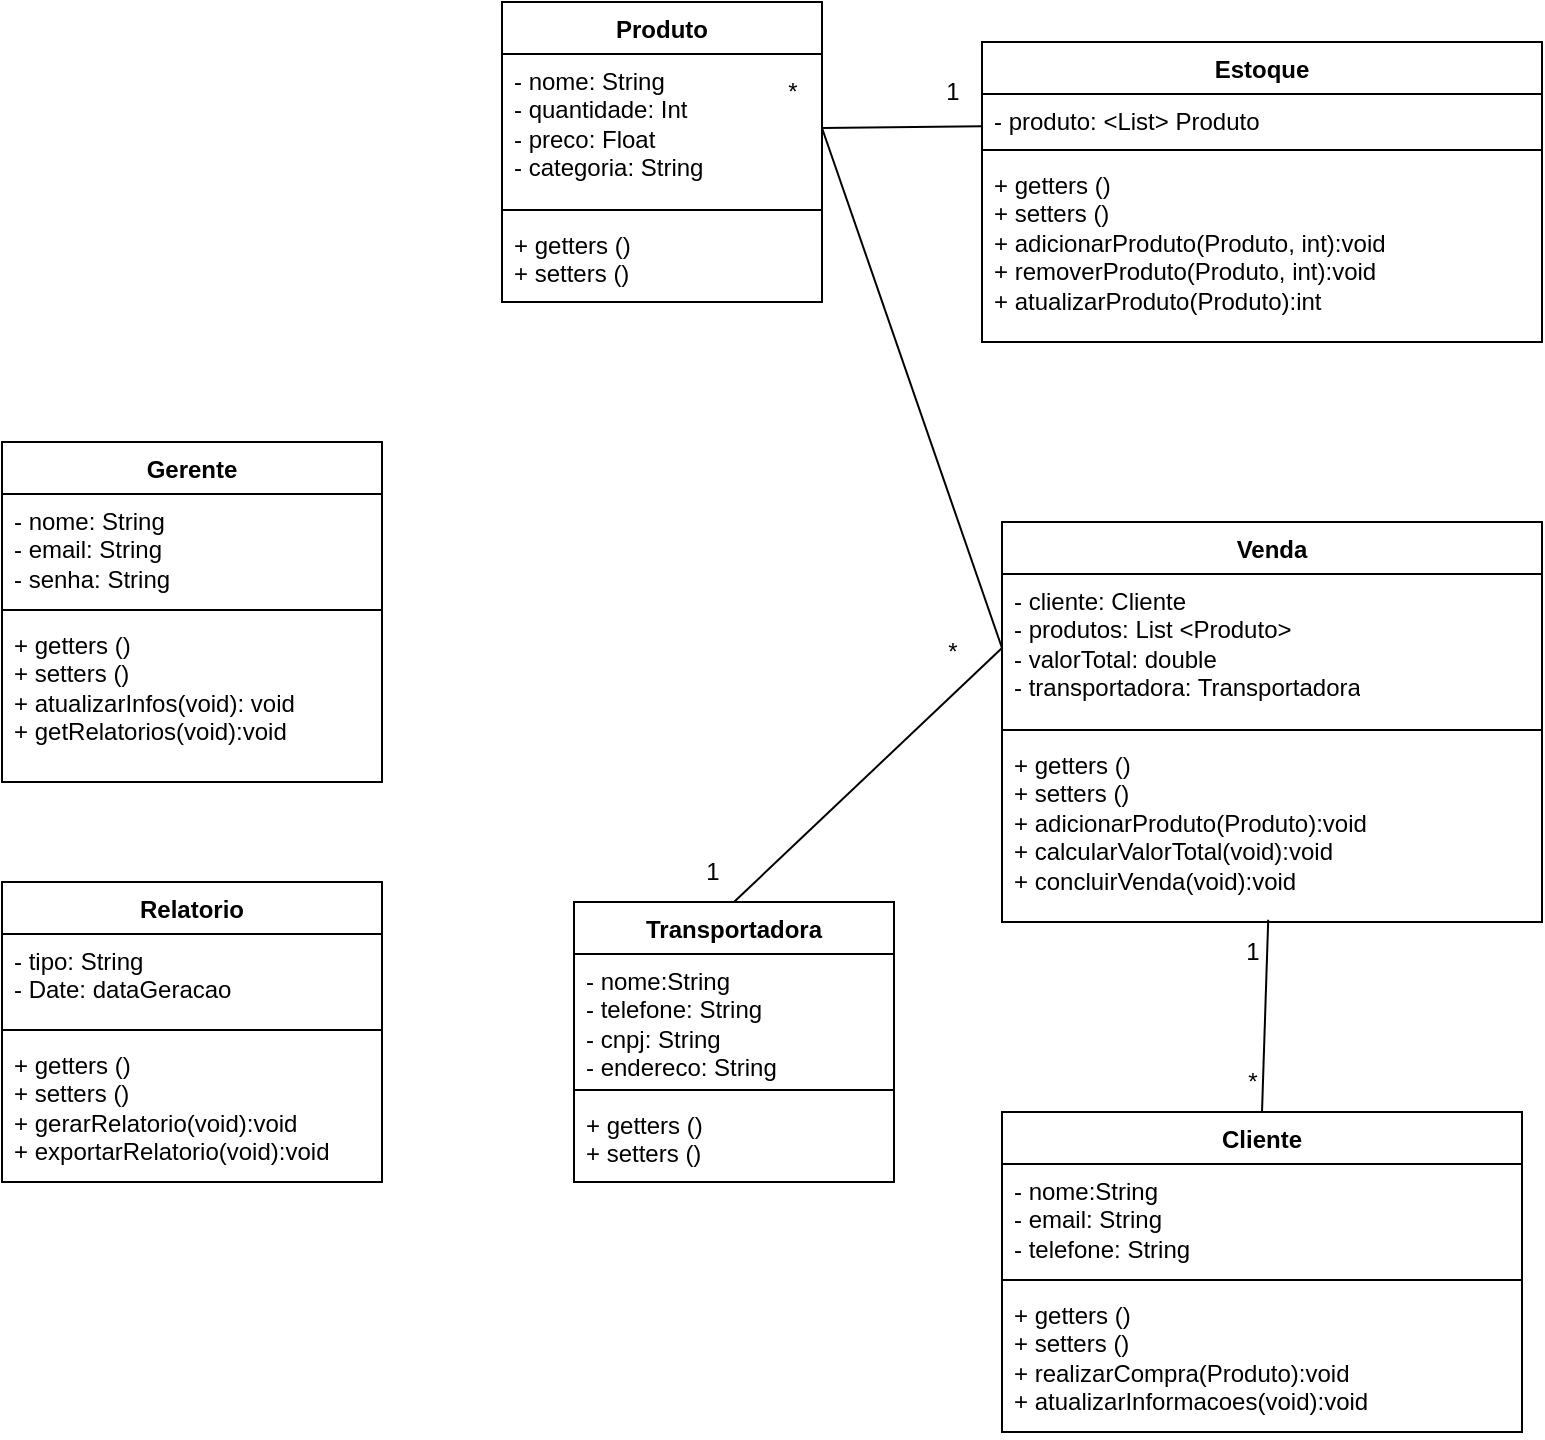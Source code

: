 <mxfile version="22.0.3" type="github">
  <diagram id="C5RBs43oDa-KdzZeNtuy" name="Page-1">
    <mxGraphModel dx="1634" dy="716" grid="1" gridSize="10" guides="1" tooltips="1" connect="1" arrows="1" fold="1" page="1" pageScale="1" pageWidth="827" pageHeight="1169" math="0" shadow="0">
      <root>
        <mxCell id="WIyWlLk6GJQsqaUBKTNV-0" />
        <mxCell id="WIyWlLk6GJQsqaUBKTNV-1" parent="WIyWlLk6GJQsqaUBKTNV-0" />
        <mxCell id="cpkmOehmuOlewmSr3O2M-26" value="&lt;div&gt;Estoque&lt;/div&gt;" style="swimlane;fontStyle=1;align=center;verticalAlign=top;childLayout=stackLayout;horizontal=1;startSize=26;horizontalStack=0;resizeParent=1;resizeParentMax=0;resizeLast=0;collapsible=1;marginBottom=0;whiteSpace=wrap;html=1;" parent="WIyWlLk6GJQsqaUBKTNV-1" vertex="1">
          <mxGeometry x="460" y="50" width="280" height="150" as="geometry" />
        </mxCell>
        <mxCell id="cpkmOehmuOlewmSr3O2M-27" value="- produto: &amp;lt;List&amp;gt; Produto " style="text;strokeColor=none;fillColor=none;align=left;verticalAlign=top;spacingLeft=4;spacingRight=4;overflow=hidden;rotatable=0;points=[[0,0.5],[1,0.5]];portConstraint=eastwest;whiteSpace=wrap;html=1;" parent="cpkmOehmuOlewmSr3O2M-26" vertex="1">
          <mxGeometry y="26" width="280" height="24" as="geometry" />
        </mxCell>
        <mxCell id="cpkmOehmuOlewmSr3O2M-28" value="" style="line;strokeWidth=1;fillColor=none;align=left;verticalAlign=middle;spacingTop=-1;spacingLeft=3;spacingRight=3;rotatable=0;labelPosition=right;points=[];portConstraint=eastwest;strokeColor=inherit;" parent="cpkmOehmuOlewmSr3O2M-26" vertex="1">
          <mxGeometry y="50" width="280" height="8" as="geometry" />
        </mxCell>
        <mxCell id="cpkmOehmuOlewmSr3O2M-29" value="&lt;div&gt;+ getters ()&lt;/div&gt;+ setters ()&lt;div&gt;+ adicionarProduto(Produto, int):void&lt;/div&gt;&lt;div&gt;+ removerProduto(Produto, int):void&lt;/div&gt;&lt;div&gt;+ atualizarProduto(Produto):int&lt;br&gt;&lt;/div&gt;" style="text;strokeColor=none;fillColor=none;align=left;verticalAlign=top;spacingLeft=4;spacingRight=4;overflow=hidden;rotatable=0;points=[[0,0.5],[1,0.5]];portConstraint=eastwest;whiteSpace=wrap;html=1;" parent="cpkmOehmuOlewmSr3O2M-26" vertex="1">
          <mxGeometry y="58" width="280" height="92" as="geometry" />
        </mxCell>
        <mxCell id="cpkmOehmuOlewmSr3O2M-34" value="&lt;div&gt;Transportadora&lt;/div&gt;" style="swimlane;fontStyle=1;align=center;verticalAlign=top;childLayout=stackLayout;horizontal=1;startSize=26;horizontalStack=0;resizeParent=1;resizeParentMax=0;resizeLast=0;collapsible=1;marginBottom=0;whiteSpace=wrap;html=1;" parent="WIyWlLk6GJQsqaUBKTNV-1" vertex="1">
          <mxGeometry x="256" y="480" width="160" height="140" as="geometry" />
        </mxCell>
        <mxCell id="cpkmOehmuOlewmSr3O2M-35" value="&lt;div&gt;- nome:String&lt;/div&gt;&lt;div&gt;- telefone: String&lt;/div&gt;&lt;div&gt;- cnpj: String&lt;/div&gt;&lt;div&gt;- endereco: String&lt;/div&gt;" style="text;strokeColor=none;fillColor=none;align=left;verticalAlign=top;spacingLeft=4;spacingRight=4;overflow=hidden;rotatable=0;points=[[0,0.5],[1,0.5]];portConstraint=eastwest;whiteSpace=wrap;html=1;" parent="cpkmOehmuOlewmSr3O2M-34" vertex="1">
          <mxGeometry y="26" width="160" height="64" as="geometry" />
        </mxCell>
        <mxCell id="cpkmOehmuOlewmSr3O2M-36" value="" style="line;strokeWidth=1;fillColor=none;align=left;verticalAlign=middle;spacingTop=-1;spacingLeft=3;spacingRight=3;rotatable=0;labelPosition=right;points=[];portConstraint=eastwest;strokeColor=inherit;" parent="cpkmOehmuOlewmSr3O2M-34" vertex="1">
          <mxGeometry y="90" width="160" height="8" as="geometry" />
        </mxCell>
        <mxCell id="cpkmOehmuOlewmSr3O2M-37" value="&lt;div&gt;+ getters ()&lt;/div&gt;+ setters ()" style="text;strokeColor=none;fillColor=none;align=left;verticalAlign=top;spacingLeft=4;spacingRight=4;overflow=hidden;rotatable=0;points=[[0,0.5],[1,0.5]];portConstraint=eastwest;whiteSpace=wrap;html=1;" parent="cpkmOehmuOlewmSr3O2M-34" vertex="1">
          <mxGeometry y="98" width="160" height="42" as="geometry" />
        </mxCell>
        <mxCell id="cpkmOehmuOlewmSr3O2M-38" value="&lt;div&gt;Cliente&lt;/div&gt;&lt;div&gt;&lt;br&gt;&lt;/div&gt;" style="swimlane;fontStyle=1;align=center;verticalAlign=top;childLayout=stackLayout;horizontal=1;startSize=26;horizontalStack=0;resizeParent=1;resizeParentMax=0;resizeLast=0;collapsible=1;marginBottom=0;whiteSpace=wrap;html=1;" parent="WIyWlLk6GJQsqaUBKTNV-1" vertex="1">
          <mxGeometry x="470" y="585" width="260" height="160" as="geometry" />
        </mxCell>
        <mxCell id="cpkmOehmuOlewmSr3O2M-39" value="&lt;div&gt;- nome:String&lt;/div&gt;&lt;div&gt;- email: String&lt;/div&gt;&lt;div&gt;- telefone: String&lt;br&gt;&lt;/div&gt;" style="text;strokeColor=none;fillColor=none;align=left;verticalAlign=top;spacingLeft=4;spacingRight=4;overflow=hidden;rotatable=0;points=[[0,0.5],[1,0.5]];portConstraint=eastwest;whiteSpace=wrap;html=1;" parent="cpkmOehmuOlewmSr3O2M-38" vertex="1">
          <mxGeometry y="26" width="260" height="54" as="geometry" />
        </mxCell>
        <mxCell id="cpkmOehmuOlewmSr3O2M-40" value="" style="line;strokeWidth=1;fillColor=none;align=left;verticalAlign=middle;spacingTop=-1;spacingLeft=3;spacingRight=3;rotatable=0;labelPosition=right;points=[];portConstraint=eastwest;strokeColor=inherit;" parent="cpkmOehmuOlewmSr3O2M-38" vertex="1">
          <mxGeometry y="80" width="260" height="8" as="geometry" />
        </mxCell>
        <mxCell id="cpkmOehmuOlewmSr3O2M-41" value="&lt;div&gt;+ getters ()&lt;/div&gt;&lt;div&gt;+ setters ()&lt;br&gt;&lt;/div&gt;&lt;div&gt;+ realizarCompra(Produto):void&lt;/div&gt;&lt;div&gt;+ atualizarInformacoes(void):void&lt;br&gt;&lt;/div&gt;" style="text;strokeColor=none;fillColor=none;align=left;verticalAlign=top;spacingLeft=4;spacingRight=4;overflow=hidden;rotatable=0;points=[[0,0.5],[1,0.5]];portConstraint=eastwest;whiteSpace=wrap;html=1;" parent="cpkmOehmuOlewmSr3O2M-38" vertex="1">
          <mxGeometry y="88" width="260" height="72" as="geometry" />
        </mxCell>
        <mxCell id="cpkmOehmuOlewmSr3O2M-42" value="&lt;div&gt;Relatorio&lt;/div&gt;&lt;div&gt;&lt;br&gt;&lt;/div&gt;" style="swimlane;fontStyle=1;align=center;verticalAlign=top;childLayout=stackLayout;horizontal=1;startSize=26;horizontalStack=0;resizeParent=1;resizeParentMax=0;resizeLast=0;collapsible=1;marginBottom=0;whiteSpace=wrap;html=1;" parent="WIyWlLk6GJQsqaUBKTNV-1" vertex="1">
          <mxGeometry x="-30" y="470" width="190" height="150" as="geometry" />
        </mxCell>
        <mxCell id="cpkmOehmuOlewmSr3O2M-43" value="&lt;div&gt;- tipo: String&lt;/div&gt;&lt;div&gt;- Date: dataGeracao&lt;/div&gt;" style="text;strokeColor=none;fillColor=none;align=left;verticalAlign=top;spacingLeft=4;spacingRight=4;overflow=hidden;rotatable=0;points=[[0,0.5],[1,0.5]];portConstraint=eastwest;whiteSpace=wrap;html=1;" parent="cpkmOehmuOlewmSr3O2M-42" vertex="1">
          <mxGeometry y="26" width="190" height="44" as="geometry" />
        </mxCell>
        <mxCell id="cpkmOehmuOlewmSr3O2M-44" value="" style="line;strokeWidth=1;fillColor=none;align=left;verticalAlign=middle;spacingTop=-1;spacingLeft=3;spacingRight=3;rotatable=0;labelPosition=right;points=[];portConstraint=eastwest;strokeColor=inherit;" parent="cpkmOehmuOlewmSr3O2M-42" vertex="1">
          <mxGeometry y="70" width="190" height="8" as="geometry" />
        </mxCell>
        <mxCell id="cpkmOehmuOlewmSr3O2M-45" value="&lt;div&gt;&lt;div&gt;+ getters ()&lt;/div&gt;+ setters ()&lt;/div&gt;&lt;div&gt;+ gerarRelatorio(void):void&lt;/div&gt;&lt;div&gt;+ exportarRelatorio(void):void&lt;br&gt;&lt;/div&gt;" style="text;strokeColor=none;fillColor=none;align=left;verticalAlign=top;spacingLeft=4;spacingRight=4;overflow=hidden;rotatable=0;points=[[0,0.5],[1,0.5]];portConstraint=eastwest;whiteSpace=wrap;html=1;" parent="cpkmOehmuOlewmSr3O2M-42" vertex="1">
          <mxGeometry y="78" width="190" height="72" as="geometry" />
        </mxCell>
        <mxCell id="cpkmOehmuOlewmSr3O2M-46" value="&lt;div&gt;Venda&lt;/div&gt;" style="swimlane;fontStyle=1;align=center;verticalAlign=top;childLayout=stackLayout;horizontal=1;startSize=26;horizontalStack=0;resizeParent=1;resizeParentMax=0;resizeLast=0;collapsible=1;marginBottom=0;whiteSpace=wrap;html=1;" parent="WIyWlLk6GJQsqaUBKTNV-1" vertex="1">
          <mxGeometry x="470" y="290" width="270" height="200" as="geometry" />
        </mxCell>
        <mxCell id="cpkmOehmuOlewmSr3O2M-47" value="&lt;div&gt;- cliente: Cliente&lt;br&gt;&lt;/div&gt;&lt;div&gt;- produtos: List &amp;lt;Produto&amp;gt; &lt;/div&gt;&lt;div&gt;- valorTotal: double&lt;br&gt;&lt;/div&gt;&lt;div&gt;- transportadora: Transportadora&lt;/div&gt;&lt;div&gt;&lt;br&gt;&lt;/div&gt;" style="text;strokeColor=none;fillColor=none;align=left;verticalAlign=top;spacingLeft=4;spacingRight=4;overflow=hidden;rotatable=0;points=[[0,0.5],[1,0.5]];portConstraint=eastwest;whiteSpace=wrap;html=1;" parent="cpkmOehmuOlewmSr3O2M-46" vertex="1">
          <mxGeometry y="26" width="270" height="74" as="geometry" />
        </mxCell>
        <mxCell id="cpkmOehmuOlewmSr3O2M-48" value="" style="line;strokeWidth=1;fillColor=none;align=left;verticalAlign=middle;spacingTop=-1;spacingLeft=3;spacingRight=3;rotatable=0;labelPosition=right;points=[];portConstraint=eastwest;strokeColor=inherit;" parent="cpkmOehmuOlewmSr3O2M-46" vertex="1">
          <mxGeometry y="100" width="270" height="8" as="geometry" />
        </mxCell>
        <mxCell id="cpkmOehmuOlewmSr3O2M-49" value="&lt;div&gt;+ getters ()&lt;/div&gt;&lt;div&gt;+ setters ()&lt;/div&gt;&lt;div&gt;+ adicionarProduto(Produto):void&lt;/div&gt;&lt;div&gt;+ calcularValorTotal(void):void&lt;/div&gt;&lt;div&gt;+ concluirVenda(void):void&lt;br&gt;&lt;/div&gt;" style="text;strokeColor=none;fillColor=none;align=left;verticalAlign=top;spacingLeft=4;spacingRight=4;overflow=hidden;rotatable=0;points=[[0,0.5],[1,0.5]];portConstraint=eastwest;whiteSpace=wrap;html=1;" parent="cpkmOehmuOlewmSr3O2M-46" vertex="1">
          <mxGeometry y="108" width="270" height="92" as="geometry" />
        </mxCell>
        <mxCell id="cpkmOehmuOlewmSr3O2M-56" value="&lt;div&gt;Gerente&lt;/div&gt;" style="swimlane;fontStyle=1;align=center;verticalAlign=top;childLayout=stackLayout;horizontal=1;startSize=26;horizontalStack=0;resizeParent=1;resizeParentMax=0;resizeLast=0;collapsible=1;marginBottom=0;whiteSpace=wrap;html=1;" parent="WIyWlLk6GJQsqaUBKTNV-1" vertex="1">
          <mxGeometry x="-30" y="250" width="190" height="170" as="geometry" />
        </mxCell>
        <mxCell id="cpkmOehmuOlewmSr3O2M-57" value="&lt;div&gt;- nome: String&lt;/div&gt;&lt;div&gt;- email: String&lt;/div&gt;&lt;div&gt;- senha: String&lt;br&gt;&lt;/div&gt;" style="text;strokeColor=none;fillColor=none;align=left;verticalAlign=top;spacingLeft=4;spacingRight=4;overflow=hidden;rotatable=0;points=[[0,0.5],[1,0.5]];portConstraint=eastwest;whiteSpace=wrap;html=1;" parent="cpkmOehmuOlewmSr3O2M-56" vertex="1">
          <mxGeometry y="26" width="190" height="54" as="geometry" />
        </mxCell>
        <mxCell id="cpkmOehmuOlewmSr3O2M-58" value="" style="line;strokeWidth=1;fillColor=none;align=left;verticalAlign=middle;spacingTop=-1;spacingLeft=3;spacingRight=3;rotatable=0;labelPosition=right;points=[];portConstraint=eastwest;strokeColor=inherit;" parent="cpkmOehmuOlewmSr3O2M-56" vertex="1">
          <mxGeometry y="80" width="190" height="8" as="geometry" />
        </mxCell>
        <mxCell id="cpkmOehmuOlewmSr3O2M-59" value="&lt;div&gt;+ getters ()&lt;/div&gt;&lt;div&gt;+ setters ()&lt;/div&gt;&lt;div&gt;+ atualizarInfos(void): void&lt;/div&gt;&lt;div&gt;+ getRelatorios(void):void&lt;/div&gt;&lt;div&gt;&lt;br&gt;&lt;/div&gt;" style="text;strokeColor=none;fillColor=none;align=left;verticalAlign=top;spacingLeft=4;spacingRight=4;overflow=hidden;rotatable=0;points=[[0,0.5],[1,0.5]];portConstraint=eastwest;whiteSpace=wrap;html=1;" parent="cpkmOehmuOlewmSr3O2M-56" vertex="1">
          <mxGeometry y="88" width="190" height="82" as="geometry" />
        </mxCell>
        <mxCell id="cpkmOehmuOlewmSr3O2M-64" value="&lt;div&gt;Produto&lt;/div&gt;" style="swimlane;fontStyle=1;align=center;verticalAlign=top;childLayout=stackLayout;horizontal=1;startSize=26;horizontalStack=0;resizeParent=1;resizeParentMax=0;resizeLast=0;collapsible=1;marginBottom=0;whiteSpace=wrap;html=1;" parent="WIyWlLk6GJQsqaUBKTNV-1" vertex="1">
          <mxGeometry x="220" y="30" width="160" height="150" as="geometry" />
        </mxCell>
        <mxCell id="cpkmOehmuOlewmSr3O2M-65" value="&lt;div&gt;- nome: String&lt;/div&gt;&lt;div&gt;- quantidade: Int&lt;br&gt;&lt;/div&gt;&lt;div&gt;- preco: Float&lt;br&gt;&lt;/div&gt;&lt;div&gt;- categoria: String&lt;br&gt;&lt;/div&gt;" style="text;strokeColor=none;fillColor=none;align=left;verticalAlign=top;spacingLeft=4;spacingRight=4;overflow=hidden;rotatable=0;points=[[0,0.5],[1,0.5]];portConstraint=eastwest;whiteSpace=wrap;html=1;" parent="cpkmOehmuOlewmSr3O2M-64" vertex="1">
          <mxGeometry y="26" width="160" height="74" as="geometry" />
        </mxCell>
        <mxCell id="cpkmOehmuOlewmSr3O2M-66" value="" style="line;strokeWidth=1;fillColor=none;align=left;verticalAlign=middle;spacingTop=-1;spacingLeft=3;spacingRight=3;rotatable=0;labelPosition=right;points=[];portConstraint=eastwest;strokeColor=inherit;" parent="cpkmOehmuOlewmSr3O2M-64" vertex="1">
          <mxGeometry y="100" width="160" height="8" as="geometry" />
        </mxCell>
        <mxCell id="cpkmOehmuOlewmSr3O2M-67" value="&lt;div&gt;+ getters ()&lt;/div&gt;&lt;div&gt;+ setters ()&lt;/div&gt;&lt;div&gt;&lt;br&gt;&lt;/div&gt;" style="text;strokeColor=none;fillColor=none;align=left;verticalAlign=top;spacingLeft=4;spacingRight=4;overflow=hidden;rotatable=0;points=[[0,0.5],[1,0.5]];portConstraint=eastwest;whiteSpace=wrap;html=1;" parent="cpkmOehmuOlewmSr3O2M-64" vertex="1">
          <mxGeometry y="108" width="160" height="42" as="geometry" />
        </mxCell>
        <mxCell id="cpkmOehmuOlewmSr3O2M-69" value="" style="endArrow=none;html=1;rounded=0;exitX=1;exitY=0.5;exitDx=0;exitDy=0;entryX=0.001;entryY=0.671;entryDx=0;entryDy=0;entryPerimeter=0;" parent="WIyWlLk6GJQsqaUBKTNV-1" source="cpkmOehmuOlewmSr3O2M-65" target="cpkmOehmuOlewmSr3O2M-27" edge="1">
          <mxGeometry width="50" height="50" relative="1" as="geometry">
            <mxPoint x="420" y="470" as="sourcePoint" />
            <mxPoint x="470" y="420" as="targetPoint" />
          </mxGeometry>
        </mxCell>
        <mxCell id="cpkmOehmuOlewmSr3O2M-72" value="" style="endArrow=none;html=1;rounded=0;exitX=0.5;exitY=0;exitDx=0;exitDy=0;entryX=0;entryY=0.5;entryDx=0;entryDy=0;" parent="WIyWlLk6GJQsqaUBKTNV-1" source="cpkmOehmuOlewmSr3O2M-34" target="cpkmOehmuOlewmSr3O2M-47" edge="1">
          <mxGeometry width="50" height="50" relative="1" as="geometry">
            <mxPoint x="251" y="103" as="sourcePoint" />
            <mxPoint x="470" y="98" as="targetPoint" />
          </mxGeometry>
        </mxCell>
        <mxCell id="cpkmOehmuOlewmSr3O2M-73" value="" style="endArrow=none;html=1;rounded=0;exitX=0.5;exitY=0;exitDx=0;exitDy=0;entryX=0.493;entryY=0.988;entryDx=0;entryDy=0;entryPerimeter=0;" parent="WIyWlLk6GJQsqaUBKTNV-1" source="cpkmOehmuOlewmSr3O2M-38" target="cpkmOehmuOlewmSr3O2M-49" edge="1">
          <mxGeometry width="50" height="50" relative="1" as="geometry">
            <mxPoint x="261" y="113" as="sourcePoint" />
            <mxPoint x="480" y="108" as="targetPoint" />
          </mxGeometry>
        </mxCell>
        <mxCell id="cpkmOehmuOlewmSr3O2M-74" value="" style="endArrow=none;html=1;rounded=0;exitX=1;exitY=0.5;exitDx=0;exitDy=0;entryX=0;entryY=0.5;entryDx=0;entryDy=0;" parent="WIyWlLk6GJQsqaUBKTNV-1" source="cpkmOehmuOlewmSr3O2M-65" target="cpkmOehmuOlewmSr3O2M-47" edge="1">
          <mxGeometry width="50" height="50" relative="1" as="geometry">
            <mxPoint x="271" y="123" as="sourcePoint" />
            <mxPoint x="490" y="118" as="targetPoint" />
          </mxGeometry>
        </mxCell>
        <mxCell id="cpkmOehmuOlewmSr3O2M-75" value="*" style="text;html=1;align=center;verticalAlign=middle;resizable=0;points=[];autosize=1;strokeColor=none;fillColor=none;" parent="WIyWlLk6GJQsqaUBKTNV-1" vertex="1">
          <mxGeometry x="430" y="340" width="30" height="30" as="geometry" />
        </mxCell>
        <mxCell id="cpkmOehmuOlewmSr3O2M-76" value="1" style="text;html=1;align=center;verticalAlign=middle;resizable=0;points=[];autosize=1;strokeColor=none;fillColor=none;" parent="WIyWlLk6GJQsqaUBKTNV-1" vertex="1">
          <mxGeometry x="310" y="450" width="30" height="30" as="geometry" />
        </mxCell>
        <mxCell id="cpkmOehmuOlewmSr3O2M-77" value="*" style="text;html=1;align=center;verticalAlign=middle;resizable=0;points=[];autosize=1;strokeColor=none;fillColor=none;" parent="WIyWlLk6GJQsqaUBKTNV-1" vertex="1">
          <mxGeometry x="350" y="60" width="30" height="30" as="geometry" />
        </mxCell>
        <mxCell id="cpkmOehmuOlewmSr3O2M-78" value="1" style="text;html=1;align=center;verticalAlign=middle;resizable=0;points=[];autosize=1;strokeColor=none;fillColor=none;" parent="WIyWlLk6GJQsqaUBKTNV-1" vertex="1">
          <mxGeometry x="430" y="60" width="30" height="30" as="geometry" />
        </mxCell>
        <mxCell id="cpkmOehmuOlewmSr3O2M-79" value="*" style="text;html=1;align=center;verticalAlign=middle;resizable=0;points=[];autosize=1;strokeColor=none;fillColor=none;" parent="WIyWlLk6GJQsqaUBKTNV-1" vertex="1">
          <mxGeometry x="580" y="554.5" width="30" height="30" as="geometry" />
        </mxCell>
        <mxCell id="cpkmOehmuOlewmSr3O2M-80" value="1" style="text;html=1;align=center;verticalAlign=middle;resizable=0;points=[];autosize=1;strokeColor=none;fillColor=none;" parent="WIyWlLk6GJQsqaUBKTNV-1" vertex="1">
          <mxGeometry x="580" y="490" width="30" height="30" as="geometry" />
        </mxCell>
      </root>
    </mxGraphModel>
  </diagram>
</mxfile>
